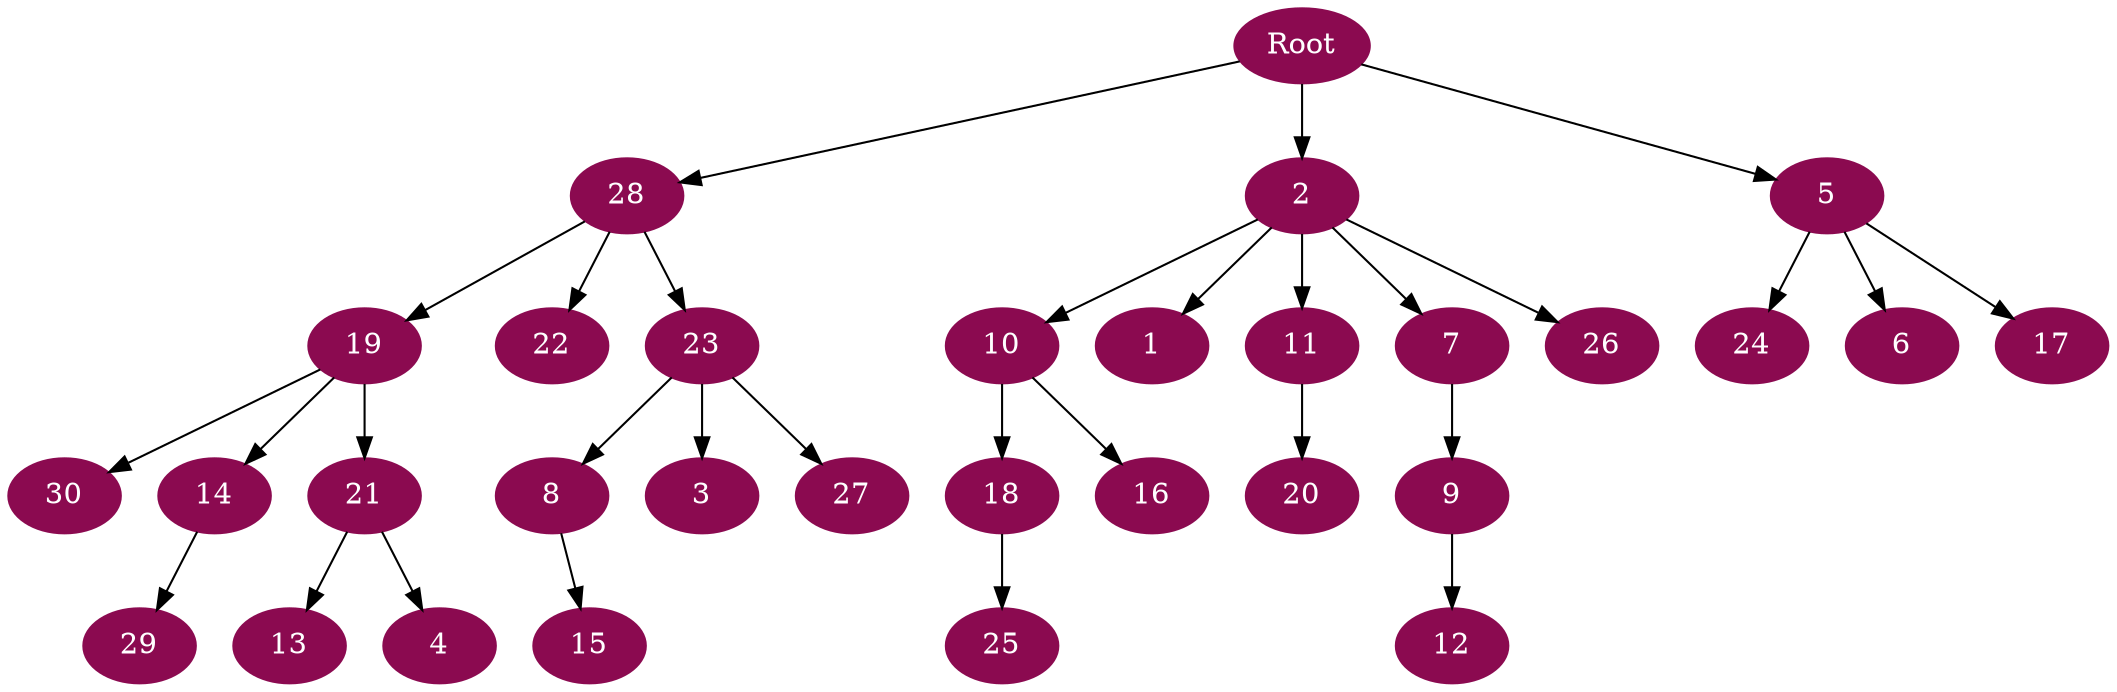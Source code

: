 digraph G {
node [color=deeppink4, style=filled, fontcolor=white];
Root -> 28;
28 -> 19;
19 -> 30;
19 -> 14;
14 -> 29;
19 -> 21;
21 -> 13;
21 -> 4;
28 -> 22;
28 -> 23;
23 -> 8;
8 -> 15;
23 -> 3;
23 -> 27;
Root -> 2;
2 -> 10;
10 -> 18;
18 -> 25;
10 -> 16;
2 -> 1;
2 -> 11;
11 -> 20;
2 -> 7;
7 -> 9;
9 -> 12;
2 -> 26;
Root -> 5;
5 -> 24;
5 -> 6;
5 -> 17;
}
